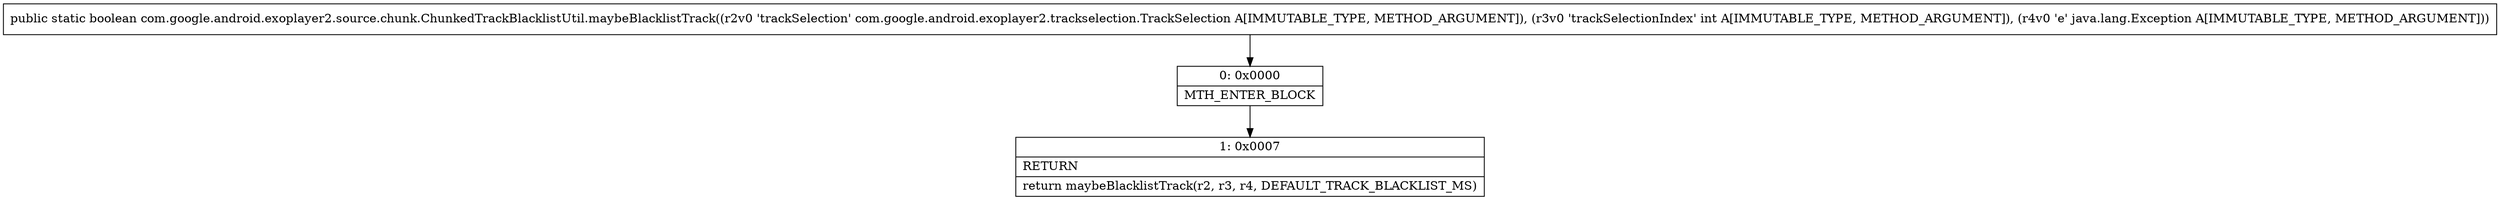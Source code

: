 digraph "CFG forcom.google.android.exoplayer2.source.chunk.ChunkedTrackBlacklistUtil.maybeBlacklistTrack(Lcom\/google\/android\/exoplayer2\/trackselection\/TrackSelection;ILjava\/lang\/Exception;)Z" {
Node_0 [shape=record,label="{0\:\ 0x0000|MTH_ENTER_BLOCK\l}"];
Node_1 [shape=record,label="{1\:\ 0x0007|RETURN\l|return maybeBlacklistTrack(r2, r3, r4, DEFAULT_TRACK_BLACKLIST_MS)\l}"];
MethodNode[shape=record,label="{public static boolean com.google.android.exoplayer2.source.chunk.ChunkedTrackBlacklistUtil.maybeBlacklistTrack((r2v0 'trackSelection' com.google.android.exoplayer2.trackselection.TrackSelection A[IMMUTABLE_TYPE, METHOD_ARGUMENT]), (r3v0 'trackSelectionIndex' int A[IMMUTABLE_TYPE, METHOD_ARGUMENT]), (r4v0 'e' java.lang.Exception A[IMMUTABLE_TYPE, METHOD_ARGUMENT])) }"];
MethodNode -> Node_0;
Node_0 -> Node_1;
}

